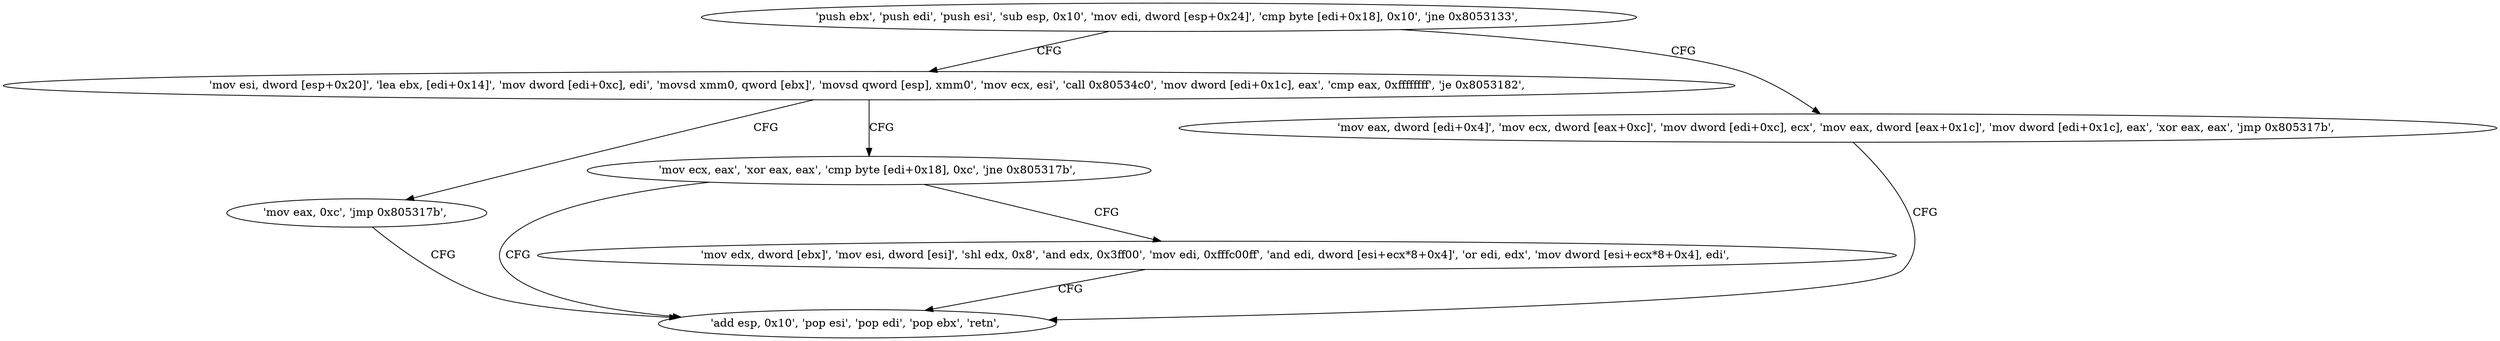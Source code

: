 digraph "func" {
"134557968" [label = "'push ebx', 'push edi', 'push esi', 'sub esp, 0x10', 'mov edi, dword [esp+0x24]', 'cmp byte [edi+0x18], 0x10', 'jne 0x8053133', " ]
"134558003" [label = "'mov esi, dword [esp+0x20]', 'lea ebx, [edi+0x14]', 'mov dword [edi+0xc], edi', 'movsd xmm0, qword [ebx]', 'movsd qword [esp], xmm0', 'mov ecx, esi', 'call 0x80534c0', 'mov dword [edi+0x1c], eax', 'cmp eax, 0xffffffff', 'je 0x8053182', " ]
"134557984" [label = "'mov eax, dword [edi+0x4]', 'mov ecx, dword [eax+0xc]', 'mov dword [edi+0xc], ecx', 'mov eax, dword [eax+0x1c]', 'mov dword [edi+0x1c], eax', 'xor eax, eax', 'jmp 0x805317b', " ]
"134558082" [label = "'mov eax, 0xc', 'jmp 0x805317b', " ]
"134558037" [label = "'mov ecx, eax', 'xor eax, eax', 'cmp byte [edi+0x18], 0xc', 'jne 0x805317b', " ]
"134558075" [label = "'add esp, 0x10', 'pop esi', 'pop edi', 'pop ebx', 'retn', " ]
"134558047" [label = "'mov edx, dword [ebx]', 'mov esi, dword [esi]', 'shl edx, 0x8', 'and edx, 0x3ff00', 'mov edi, 0xfffc00ff', 'and edi, dword [esi+ecx*8+0x4]', 'or edi, edx', 'mov dword [esi+ecx*8+0x4], edi', " ]
"134557968" -> "134558003" [ label = "CFG" ]
"134557968" -> "134557984" [ label = "CFG" ]
"134558003" -> "134558082" [ label = "CFG" ]
"134558003" -> "134558037" [ label = "CFG" ]
"134557984" -> "134558075" [ label = "CFG" ]
"134558082" -> "134558075" [ label = "CFG" ]
"134558037" -> "134558075" [ label = "CFG" ]
"134558037" -> "134558047" [ label = "CFG" ]
"134558047" -> "134558075" [ label = "CFG" ]
}
